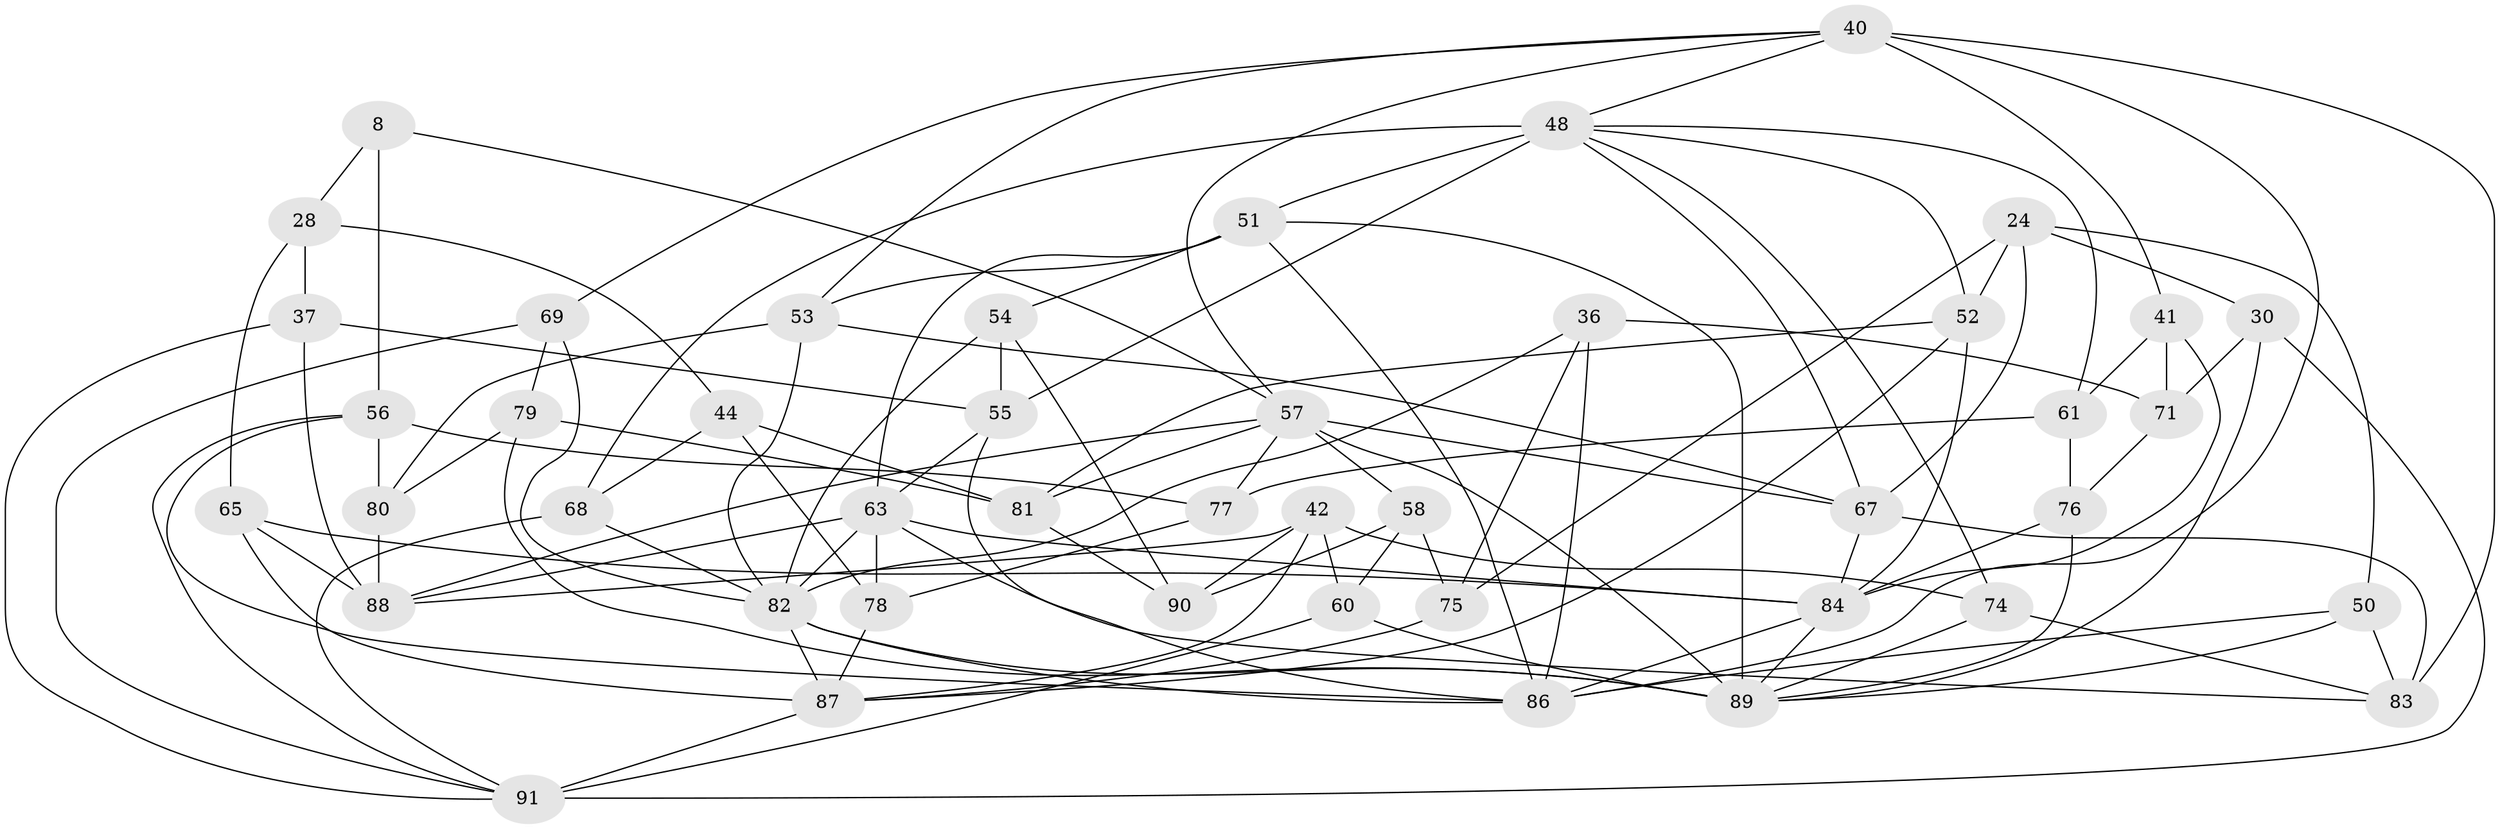 // original degree distribution, {4: 1.0}
// Generated by graph-tools (version 1.1) at 2025/03/03/04/25 22:03:14]
// undirected, 45 vertices, 116 edges
graph export_dot {
graph [start="1"]
  node [color=gray90,style=filled];
  8;
  24 [super="+6"];
  28;
  30;
  36;
  37;
  40 [super="+16+31"];
  41;
  42 [super="+33"];
  44;
  48 [super="+21+34+22"];
  50;
  51 [super="+17+15+26"];
  52 [super="+23"];
  53 [super="+43"];
  54;
  55 [super="+46"];
  56 [super="+1"];
  57 [super="+49"];
  58;
  60;
  61;
  63 [super="+59"];
  65;
  67 [super="+66"];
  68;
  69;
  71;
  74;
  75;
  76;
  77;
  78;
  79;
  80;
  81 [super="+32"];
  82 [super="+38+29+47"];
  83 [super="+45"];
  84 [super="+72"];
  86 [super="+64+70"];
  87 [super="+85"];
  88 [super="+5+12"];
  89 [super="+20+73"];
  90;
  91 [super="+7+11"];
  8 -- 56 [weight=2];
  8 -- 28;
  8 -- 57;
  24 -- 50;
  24 -- 30;
  24 -- 75;
  24 -- 52 [weight=2];
  24 -- 67;
  28 -- 65;
  28 -- 37;
  28 -- 44;
  30 -- 71;
  30 -- 91;
  30 -- 89;
  36 -- 75;
  36 -- 71;
  36 -- 82;
  36 -- 86;
  37 -- 88;
  37 -- 91;
  37 -- 55;
  40 -- 53;
  40 -- 48;
  40 -- 41;
  40 -- 83 [weight=2];
  40 -- 69;
  40 -- 57;
  40 -- 86;
  41 -- 84;
  41 -- 61;
  41 -- 71;
  42 -- 74;
  42 -- 60;
  42 -- 88 [weight=2];
  42 -- 90;
  42 -- 87;
  44 -- 78;
  44 -- 68;
  44 -- 81;
  48 -- 74;
  48 -- 61;
  48 -- 51 [weight=2];
  48 -- 55 [weight=2];
  48 -- 67;
  48 -- 68;
  48 -- 52;
  50 -- 83;
  50 -- 89;
  50 -- 86;
  51 -- 89 [weight=3];
  51 -- 86 [weight=2];
  51 -- 53 [weight=2];
  51 -- 63 [weight=2];
  51 -- 54;
  52 -- 87;
  52 -- 84;
  52 -- 81;
  53 -- 67;
  53 -- 80;
  53 -- 82;
  54 -- 55;
  54 -- 90;
  54 -- 82;
  55 -- 63;
  55 -- 86;
  56 -- 80;
  56 -- 77;
  56 -- 91;
  56 -- 86;
  57 -- 81 [weight=2];
  57 -- 77;
  57 -- 67 [weight=2];
  57 -- 88;
  57 -- 58;
  57 -- 89;
  58 -- 75;
  58 -- 90;
  58 -- 60;
  60 -- 91;
  60 -- 89;
  61 -- 76;
  61 -- 77;
  63 -- 88 [weight=2];
  63 -- 78;
  63 -- 84 [weight=2];
  63 -- 83;
  63 -- 82;
  65 -- 88;
  65 -- 84;
  65 -- 87;
  67 -- 84 [weight=2];
  67 -- 83;
  68 -- 91;
  68 -- 82;
  69 -- 82;
  69 -- 79;
  69 -- 91;
  71 -- 76;
  74 -- 83;
  74 -- 89;
  75 -- 87;
  76 -- 84;
  76 -- 89;
  77 -- 78;
  78 -- 87;
  79 -- 81;
  79 -- 89;
  79 -- 80;
  80 -- 88;
  81 -- 90;
  82 -- 86 [weight=2];
  82 -- 87;
  82 -- 89 [weight=3];
  84 -- 89;
  84 -- 86;
  87 -- 91 [weight=2];
}
